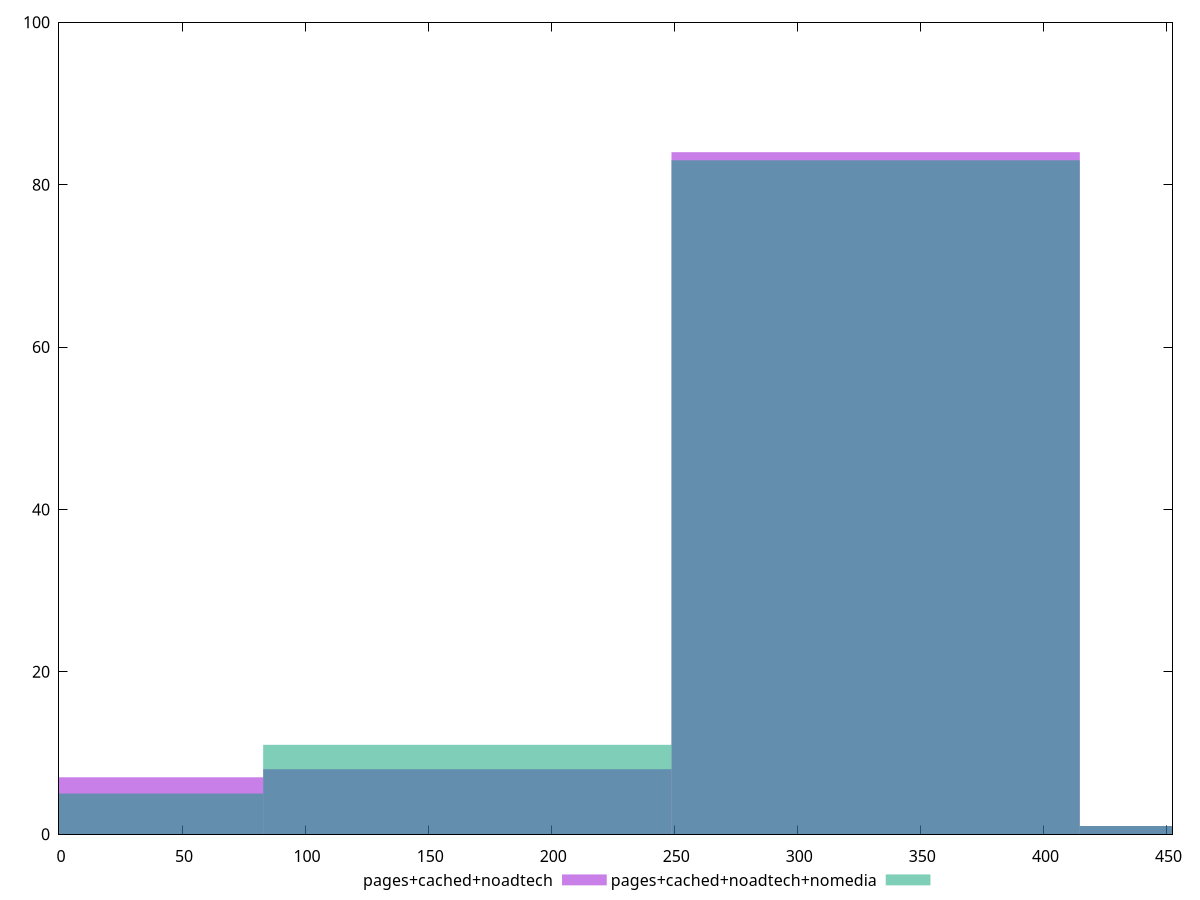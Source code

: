 reset

$pagesCachedNoadtech <<EOF
331.8396001596498 84
0 7
165.9198000798249 8
497.75940023947476 1
EOF

$pagesCachedNoadtechNomedia <<EOF
331.8396001596498 83
497.75940023947476 1
0 5
165.9198000798249 11
EOF

set key outside below
set boxwidth 165.9198000798249
set xrange [0:452.46]
set yrange [0:100]
set trange [0:100]
set style fill transparent solid 0.5 noborder
set terminal svg size 640, 500 enhanced background rgb 'white'
set output "report_00015_2021-02-09T16-11-33.973Z/uses-rel-preconnect/comparison/histogram/2_vs_3.svg"

plot $pagesCachedNoadtech title "pages+cached+noadtech" with boxes, \
     $pagesCachedNoadtechNomedia title "pages+cached+noadtech+nomedia" with boxes

reset
